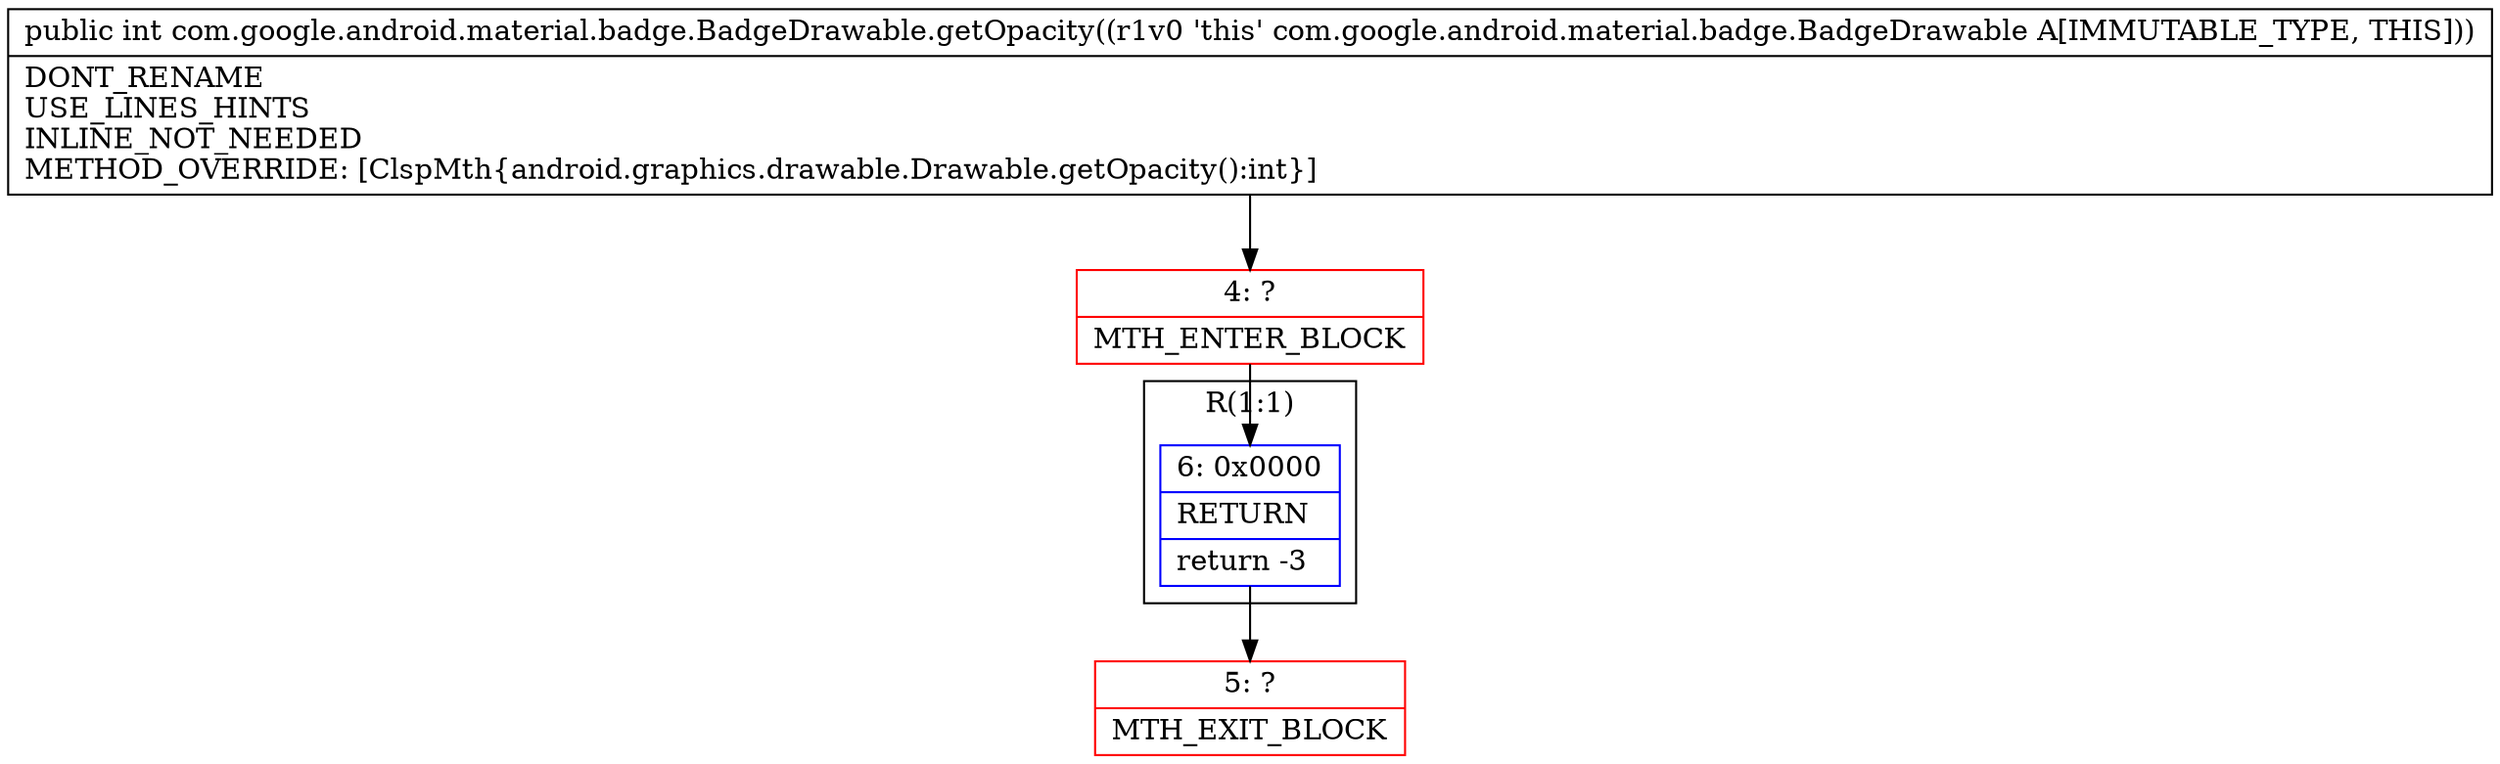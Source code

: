 digraph "CFG forcom.google.android.material.badge.BadgeDrawable.getOpacity()I" {
subgraph cluster_Region_1056339522 {
label = "R(1:1)";
node [shape=record,color=blue];
Node_6 [shape=record,label="{6\:\ 0x0000|RETURN\l|return \-3\l}"];
}
Node_4 [shape=record,color=red,label="{4\:\ ?|MTH_ENTER_BLOCK\l}"];
Node_5 [shape=record,color=red,label="{5\:\ ?|MTH_EXIT_BLOCK\l}"];
MethodNode[shape=record,label="{public int com.google.android.material.badge.BadgeDrawable.getOpacity((r1v0 'this' com.google.android.material.badge.BadgeDrawable A[IMMUTABLE_TYPE, THIS]))  | DONT_RENAME\lUSE_LINES_HINTS\lINLINE_NOT_NEEDED\lMETHOD_OVERRIDE: [ClspMth\{android.graphics.drawable.Drawable.getOpacity():int\}]\l}"];
MethodNode -> Node_4;Node_6 -> Node_5;
Node_4 -> Node_6;
}

